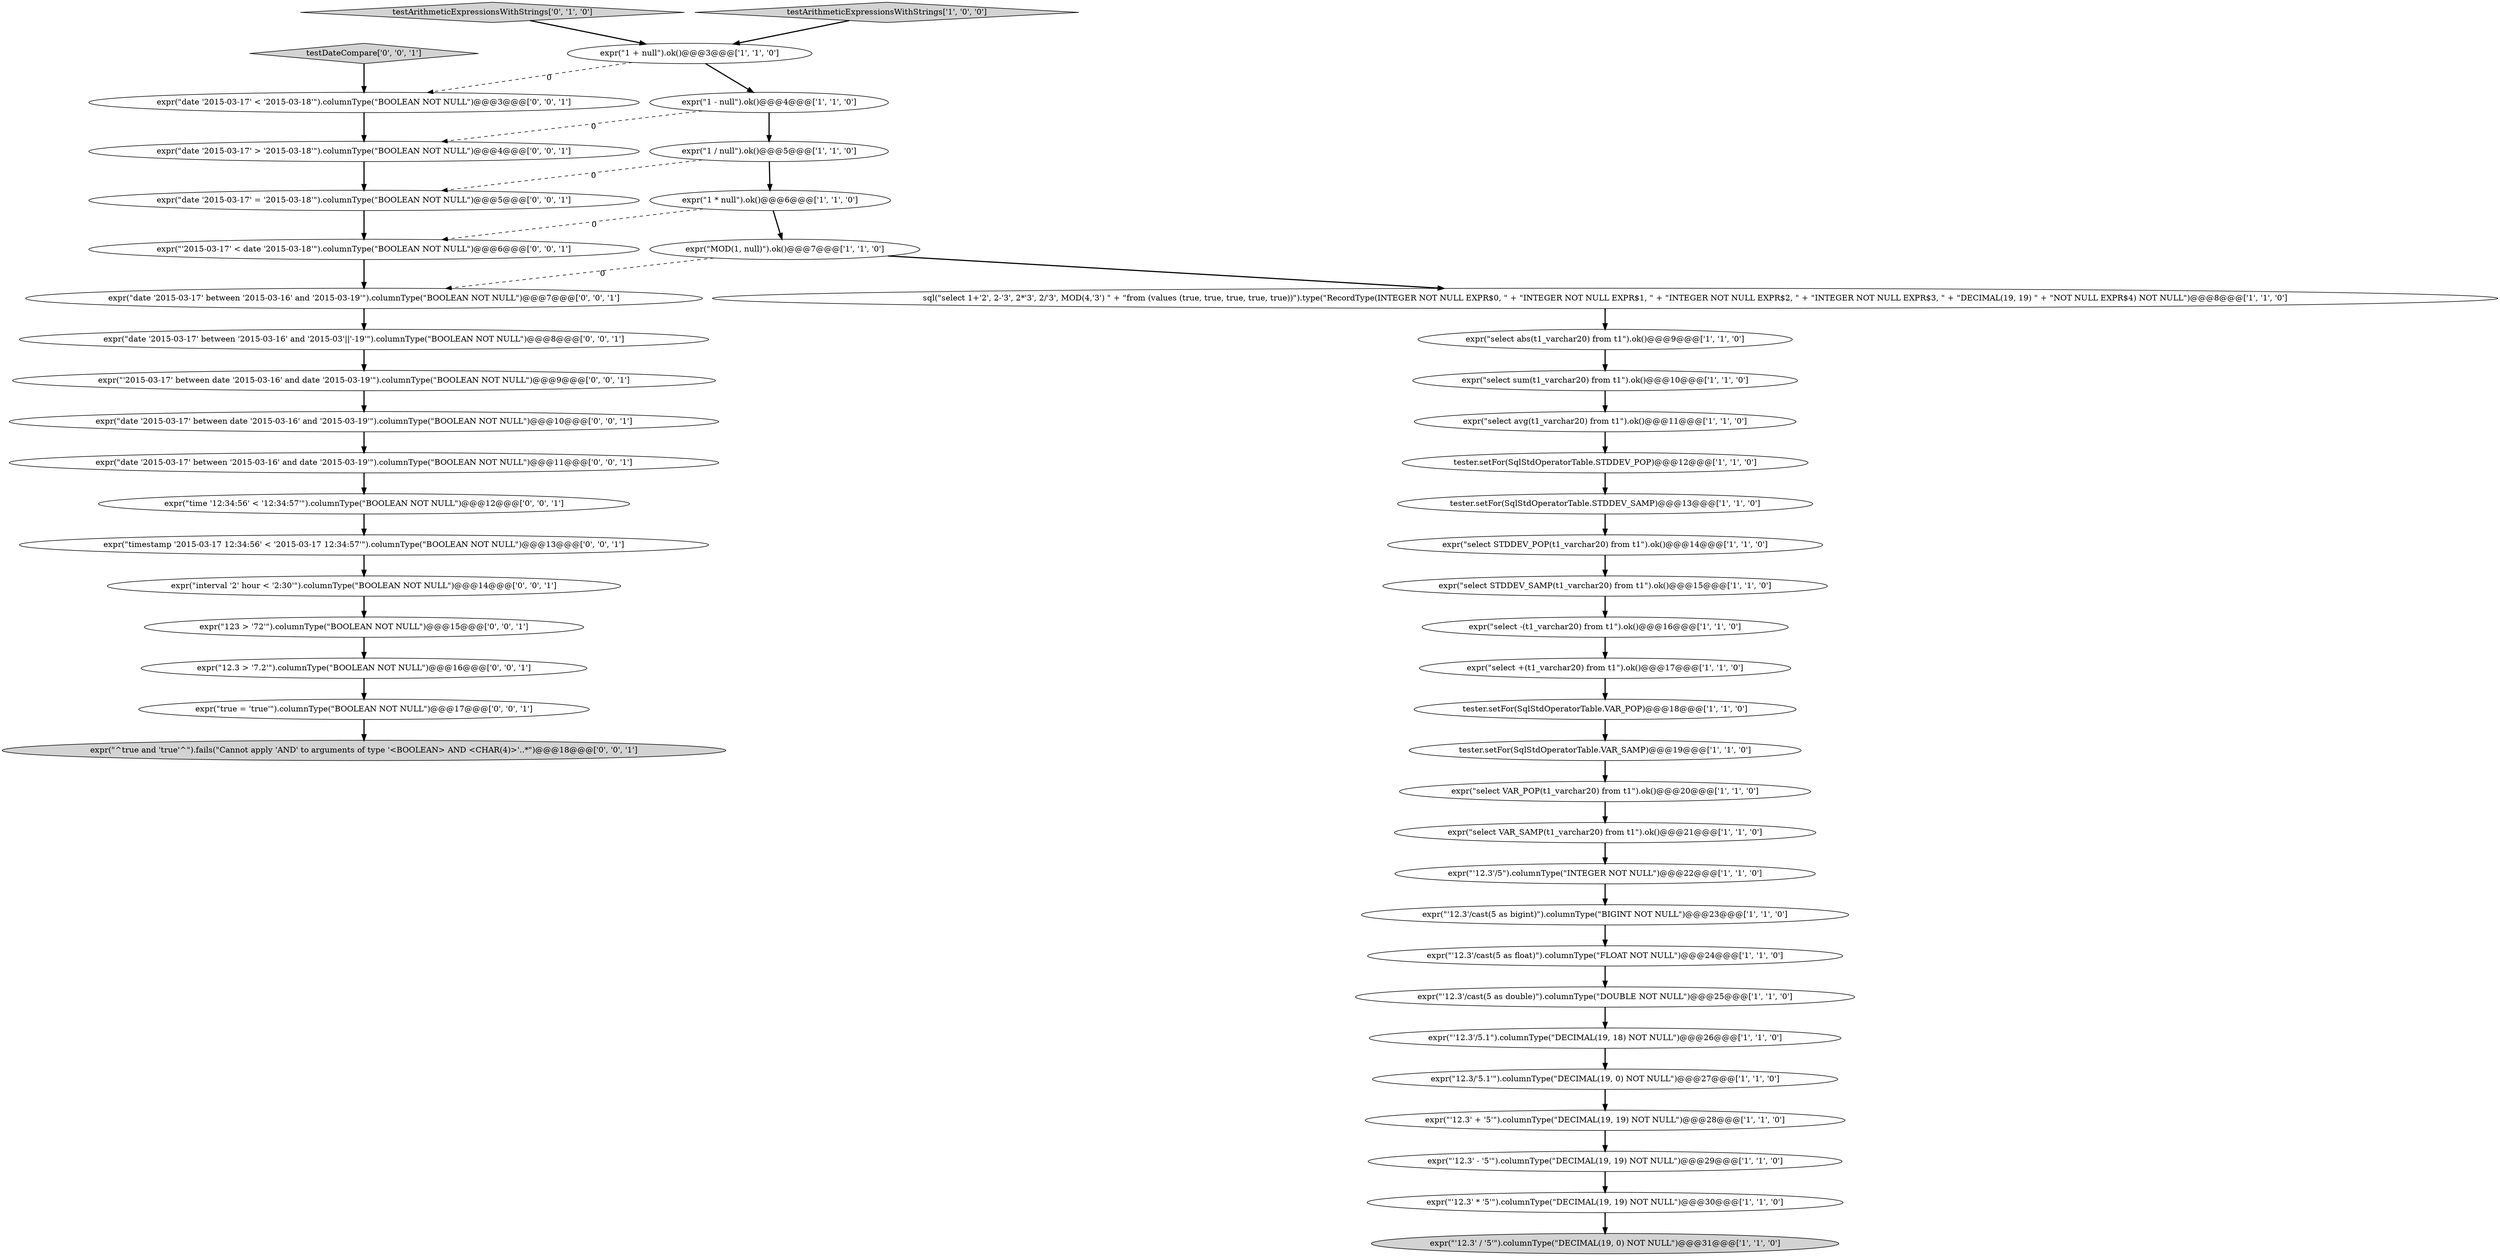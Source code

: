 digraph {
14 [style = filled, label = "expr(\"'12.3'/cast(5 as float)\").columnType(\"FLOAT NOT NULL\")@@@24@@@['1', '1', '0']", fillcolor = white, shape = ellipse image = "AAA0AAABBB1BBB"];
34 [style = filled, label = "expr(\"12.3 > '7.2'\").columnType(\"BOOLEAN NOT NULL\")@@@16@@@['0', '0', '1']", fillcolor = white, shape = ellipse image = "AAA0AAABBB3BBB"];
42 [style = filled, label = "expr(\"date '2015-03-17' = '2015-03-18'\").columnType(\"BOOLEAN NOT NULL\")@@@5@@@['0', '0', '1']", fillcolor = white, shape = ellipse image = "AAA0AAABBB3BBB"];
13 [style = filled, label = "tester.setFor(SqlStdOperatorTable.STDDEV_SAMP)@@@13@@@['1', '1', '0']", fillcolor = white, shape = ellipse image = "AAA0AAABBB1BBB"];
41 [style = filled, label = "expr(\"interval '2' hour < '2:30'\").columnType(\"BOOLEAN NOT NULL\")@@@14@@@['0', '0', '1']", fillcolor = white, shape = ellipse image = "AAA0AAABBB3BBB"];
45 [style = filled, label = "expr(\"'2015-03-17' < date '2015-03-18'\").columnType(\"BOOLEAN NOT NULL\")@@@6@@@['0', '0', '1']", fillcolor = white, shape = ellipse image = "AAA0AAABBB3BBB"];
8 [style = filled, label = "sql(\"select 1+'2', 2-'3', 2*'3', 2/'3', MOD(4,'3') \" + \"from (values (true, true, true, true, true))\").type(\"RecordType(INTEGER NOT NULL EXPR$0, \" + \"INTEGER NOT NULL EXPR$1, \" + \"INTEGER NOT NULL EXPR$2, \" + \"INTEGER NOT NULL EXPR$3, \" + \"DECIMAL(19, 19) \" + \"NOT NULL EXPR$4) NOT NULL\")@@@8@@@['1', '1', '0']", fillcolor = white, shape = ellipse image = "AAA0AAABBB1BBB"];
39 [style = filled, label = "expr(\"date '2015-03-17' > '2015-03-18'\").columnType(\"BOOLEAN NOT NULL\")@@@4@@@['0', '0', '1']", fillcolor = white, shape = ellipse image = "AAA0AAABBB3BBB"];
12 [style = filled, label = "expr(\"select sum(t1_varchar20) from t1\").ok()@@@10@@@['1', '1', '0']", fillcolor = white, shape = ellipse image = "AAA0AAABBB1BBB"];
30 [style = filled, label = "testArithmeticExpressionsWithStrings['0', '1', '0']", fillcolor = lightgray, shape = diamond image = "AAA0AAABBB2BBB"];
44 [style = filled, label = "expr(\"date '2015-03-17' between '2015-03-16' and date '2015-03-19'\").columnType(\"BOOLEAN NOT NULL\")@@@11@@@['0', '0', '1']", fillcolor = white, shape = ellipse image = "AAA0AAABBB3BBB"];
23 [style = filled, label = "expr(\"1 - null\").ok()@@@4@@@['1', '1', '0']", fillcolor = white, shape = ellipse image = "AAA0AAABBB1BBB"];
15 [style = filled, label = "expr(\"1 / null\").ok()@@@5@@@['1', '1', '0']", fillcolor = white, shape = ellipse image = "AAA0AAABBB1BBB"];
25 [style = filled, label = "expr(\"select abs(t1_varchar20) from t1\").ok()@@@9@@@['1', '1', '0']", fillcolor = white, shape = ellipse image = "AAA0AAABBB1BBB"];
2 [style = filled, label = "testArithmeticExpressionsWithStrings['1', '0', '0']", fillcolor = lightgray, shape = diamond image = "AAA0AAABBB1BBB"];
6 [style = filled, label = "expr(\"'12.3' / '5'\").columnType(\"DECIMAL(19, 0) NOT NULL\")@@@31@@@['1', '1', '0']", fillcolor = lightgray, shape = ellipse image = "AAA0AAABBB1BBB"];
26 [style = filled, label = "expr(\"'12.3'/5.1\").columnType(\"DECIMAL(19, 18) NOT NULL\")@@@26@@@['1', '1', '0']", fillcolor = white, shape = ellipse image = "AAA0AAABBB1BBB"];
11 [style = filled, label = "expr(\"1 + null\").ok()@@@3@@@['1', '1', '0']", fillcolor = white, shape = ellipse image = "AAA0AAABBB1BBB"];
20 [style = filled, label = "expr(\"select STDDEV_POP(t1_varchar20) from t1\").ok()@@@14@@@['1', '1', '0']", fillcolor = white, shape = ellipse image = "AAA0AAABBB1BBB"];
28 [style = filled, label = "expr(\"select +(t1_varchar20) from t1\").ok()@@@17@@@['1', '1', '0']", fillcolor = white, shape = ellipse image = "AAA0AAABBB1BBB"];
7 [style = filled, label = "expr(\"select STDDEV_SAMP(t1_varchar20) from t1\").ok()@@@15@@@['1', '1', '0']", fillcolor = white, shape = ellipse image = "AAA0AAABBB1BBB"];
47 [style = filled, label = "expr(\"time '12:34:56' < '12:34:57'\").columnType(\"BOOLEAN NOT NULL\")@@@12@@@['0', '0', '1']", fillcolor = white, shape = ellipse image = "AAA0AAABBB3BBB"];
16 [style = filled, label = "tester.setFor(SqlStdOperatorTable.VAR_POP)@@@18@@@['1', '1', '0']", fillcolor = white, shape = ellipse image = "AAA0AAABBB1BBB"];
37 [style = filled, label = "expr(\"date '2015-03-17' between date '2015-03-16' and '2015-03-19'\").columnType(\"BOOLEAN NOT NULL\")@@@10@@@['0', '0', '1']", fillcolor = white, shape = ellipse image = "AAA0AAABBB3BBB"];
31 [style = filled, label = "expr(\"123 > '72'\").columnType(\"BOOLEAN NOT NULL\")@@@15@@@['0', '0', '1']", fillcolor = white, shape = ellipse image = "AAA0AAABBB3BBB"];
19 [style = filled, label = "expr(\"select VAR_POP(t1_varchar20) from t1\").ok()@@@20@@@['1', '1', '0']", fillcolor = white, shape = ellipse image = "AAA0AAABBB1BBB"];
38 [style = filled, label = "expr(\"date '2015-03-17' between '2015-03-16' and '2015-03'||'-19'\").columnType(\"BOOLEAN NOT NULL\")@@@8@@@['0', '0', '1']", fillcolor = white, shape = ellipse image = "AAA0AAABBB3BBB"];
10 [style = filled, label = "expr(\"'12.3' * '5'\").columnType(\"DECIMAL(19, 19) NOT NULL\")@@@30@@@['1', '1', '0']", fillcolor = white, shape = ellipse image = "AAA0AAABBB1BBB"];
40 [style = filled, label = "expr(\"'2015-03-17' between date '2015-03-16' and date '2015-03-19'\").columnType(\"BOOLEAN NOT NULL\")@@@9@@@['0', '0', '1']", fillcolor = white, shape = ellipse image = "AAA0AAABBB3BBB"];
0 [style = filled, label = "expr(\"'12.3'/5\").columnType(\"INTEGER NOT NULL\")@@@22@@@['1', '1', '0']", fillcolor = white, shape = ellipse image = "AAA0AAABBB1BBB"];
9 [style = filled, label = "expr(\"select avg(t1_varchar20) from t1\").ok()@@@11@@@['1', '1', '0']", fillcolor = white, shape = ellipse image = "AAA0AAABBB1BBB"];
33 [style = filled, label = "expr(\"true = 'true'\").columnType(\"BOOLEAN NOT NULL\")@@@17@@@['0', '0', '1']", fillcolor = white, shape = ellipse image = "AAA0AAABBB3BBB"];
3 [style = filled, label = "expr(\"'12.3' + '5'\").columnType(\"DECIMAL(19, 19) NOT NULL\")@@@28@@@['1', '1', '0']", fillcolor = white, shape = ellipse image = "AAA0AAABBB1BBB"];
1 [style = filled, label = "tester.setFor(SqlStdOperatorTable.VAR_SAMP)@@@19@@@['1', '1', '0']", fillcolor = white, shape = ellipse image = "AAA0AAABBB1BBB"];
4 [style = filled, label = "expr(\"MOD(1, null)\").ok()@@@7@@@['1', '1', '0']", fillcolor = white, shape = ellipse image = "AAA0AAABBB1BBB"];
29 [style = filled, label = "expr(\"'12.3'/cast(5 as double)\").columnType(\"DOUBLE NOT NULL\")@@@25@@@['1', '1', '0']", fillcolor = white, shape = ellipse image = "AAA0AAABBB1BBB"];
18 [style = filled, label = "expr(\"select -(t1_varchar20) from t1\").ok()@@@16@@@['1', '1', '0']", fillcolor = white, shape = ellipse image = "AAA0AAABBB1BBB"];
21 [style = filled, label = "expr(\"1 * null\").ok()@@@6@@@['1', '1', '0']", fillcolor = white, shape = ellipse image = "AAA0AAABBB1BBB"];
27 [style = filled, label = "expr(\"12.3/'5.1'\").columnType(\"DECIMAL(19, 0) NOT NULL\")@@@27@@@['1', '1', '0']", fillcolor = white, shape = ellipse image = "AAA0AAABBB1BBB"];
35 [style = filled, label = "testDateCompare['0', '0', '1']", fillcolor = lightgray, shape = diamond image = "AAA0AAABBB3BBB"];
17 [style = filled, label = "tester.setFor(SqlStdOperatorTable.STDDEV_POP)@@@12@@@['1', '1', '0']", fillcolor = white, shape = ellipse image = "AAA0AAABBB1BBB"];
24 [style = filled, label = "expr(\"select VAR_SAMP(t1_varchar20) from t1\").ok()@@@21@@@['1', '1', '0']", fillcolor = white, shape = ellipse image = "AAA0AAABBB1BBB"];
36 [style = filled, label = "expr(\"timestamp '2015-03-17 12:34:56' < '2015-03-17 12:34:57'\").columnType(\"BOOLEAN NOT NULL\")@@@13@@@['0', '0', '1']", fillcolor = white, shape = ellipse image = "AAA0AAABBB3BBB"];
46 [style = filled, label = "expr(\"date '2015-03-17' between '2015-03-16' and '2015-03-19'\").columnType(\"BOOLEAN NOT NULL\")@@@7@@@['0', '0', '1']", fillcolor = white, shape = ellipse image = "AAA0AAABBB3BBB"];
5 [style = filled, label = "expr(\"'12.3'/cast(5 as bigint)\").columnType(\"BIGINT NOT NULL\")@@@23@@@['1', '1', '0']", fillcolor = white, shape = ellipse image = "AAA0AAABBB1BBB"];
22 [style = filled, label = "expr(\"'12.3' - '5'\").columnType(\"DECIMAL(19, 19) NOT NULL\")@@@29@@@['1', '1', '0']", fillcolor = white, shape = ellipse image = "AAA0AAABBB1BBB"];
32 [style = filled, label = "expr(\"date '2015-03-17' < '2015-03-18'\").columnType(\"BOOLEAN NOT NULL\")@@@3@@@['0', '0', '1']", fillcolor = white, shape = ellipse image = "AAA0AAABBB3BBB"];
43 [style = filled, label = "expr(\"^true and 'true'^\").fails(\"Cannot apply 'AND' to arguments of type '<BOOLEAN> AND <CHAR\(4\)>'\..*\")@@@18@@@['0', '0', '1']", fillcolor = lightgray, shape = ellipse image = "AAA0AAABBB3BBB"];
11->32 [style = dashed, label="0"];
46->38 [style = bold, label=""];
36->41 [style = bold, label=""];
42->45 [style = bold, label=""];
15->21 [style = bold, label=""];
24->0 [style = bold, label=""];
27->3 [style = bold, label=""];
34->33 [style = bold, label=""];
23->15 [style = bold, label=""];
35->32 [style = bold, label=""];
9->17 [style = bold, label=""];
4->46 [style = dashed, label="0"];
5->14 [style = bold, label=""];
12->9 [style = bold, label=""];
3->22 [style = bold, label=""];
28->16 [style = bold, label=""];
10->6 [style = bold, label=""];
18->28 [style = bold, label=""];
21->45 [style = dashed, label="0"];
31->34 [style = bold, label=""];
15->42 [style = dashed, label="0"];
19->24 [style = bold, label=""];
29->26 [style = bold, label=""];
26->27 [style = bold, label=""];
30->11 [style = bold, label=""];
16->1 [style = bold, label=""];
25->12 [style = bold, label=""];
23->39 [style = dashed, label="0"];
33->43 [style = bold, label=""];
22->10 [style = bold, label=""];
14->29 [style = bold, label=""];
37->44 [style = bold, label=""];
7->18 [style = bold, label=""];
4->8 [style = bold, label=""];
32->39 [style = bold, label=""];
17->13 [style = bold, label=""];
41->31 [style = bold, label=""];
45->46 [style = bold, label=""];
20->7 [style = bold, label=""];
1->19 [style = bold, label=""];
38->40 [style = bold, label=""];
39->42 [style = bold, label=""];
44->47 [style = bold, label=""];
11->23 [style = bold, label=""];
8->25 [style = bold, label=""];
47->36 [style = bold, label=""];
2->11 [style = bold, label=""];
40->37 [style = bold, label=""];
0->5 [style = bold, label=""];
21->4 [style = bold, label=""];
13->20 [style = bold, label=""];
}
